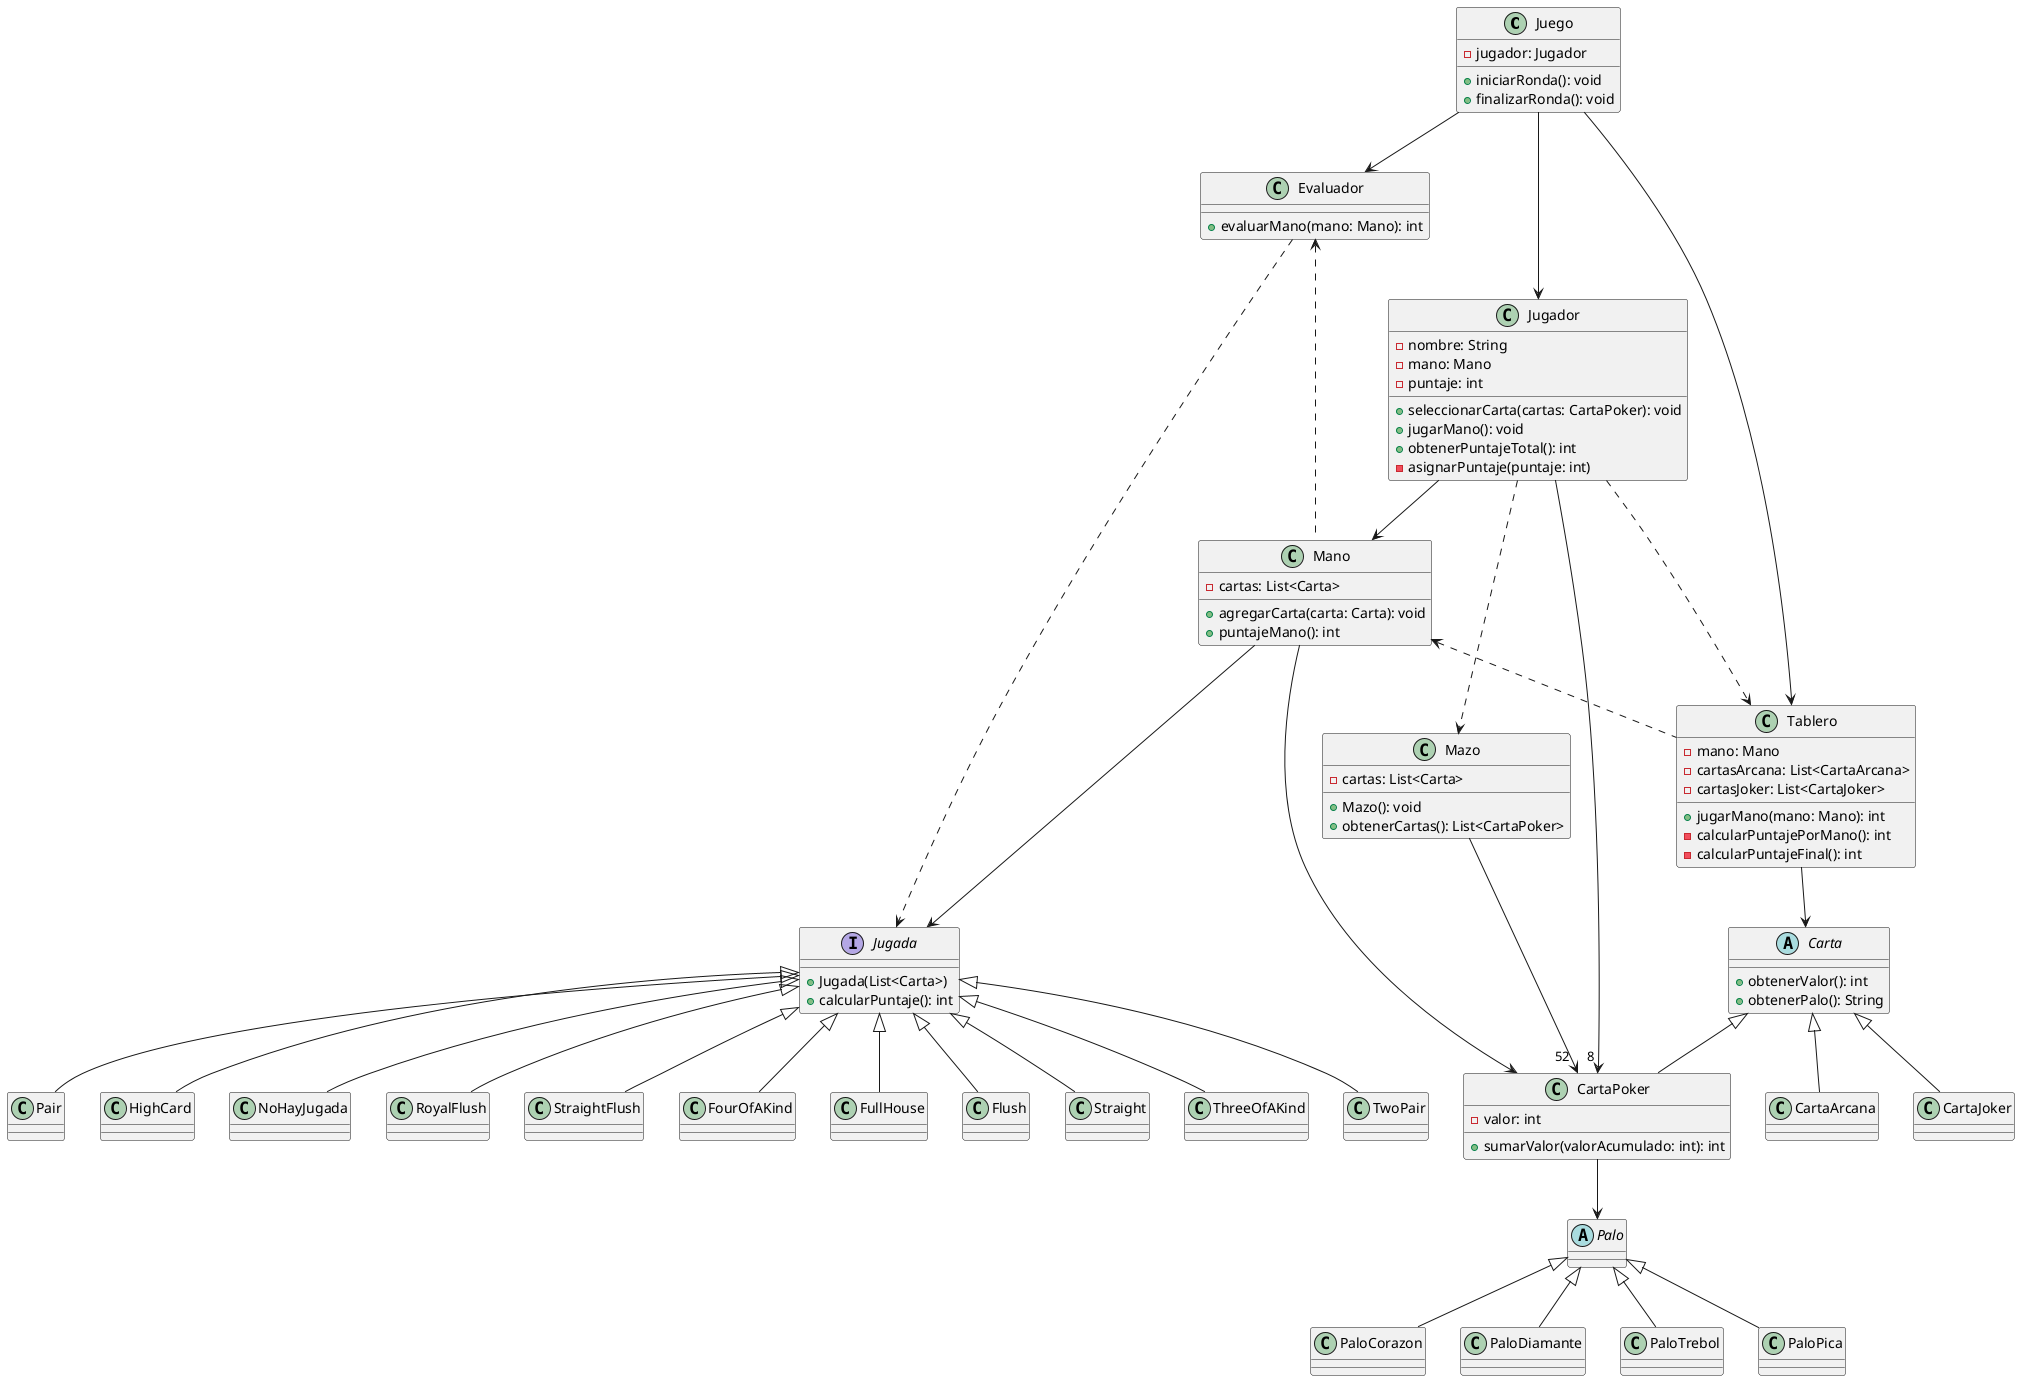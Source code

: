 @startuml
class Juego {
    - jugador: Jugador
    + iniciarRonda(): void
    + finalizarRonda(): void
}

class Jugador {
    - nombre: String
    - mano: Mano
    - puntaje: int

    +seleccionarCarta(cartas: CartaPoker): void
    +jugarMano(): void
    + obtenerPuntajeTotal(): int
/'
    + obtenerMano(): Mano
'/
    - asignarPuntaje(puntaje: int)

}

class Mano {
    - cartas: List<Carta>
    + agregarCarta(carta: Carta): void
    + puntajeMano(): int
}

abstract class Carta {

    + obtenerValor(): int
    + obtenerPalo(): String
}

class CartaPoker extends Carta{
    - valor: int
    +sumarValor(valorAcumulado: int): int
}

class CartaArcana extends Carta{
}

class CartaJoker extends Carta{
}

class Evaluador {
    + evaluarMano(mano: Mano): int
}

interface Jugada{
    +Jugada(List<Carta>)
    +calcularPuntaje(): int
}

class NoHayJugada extends Jugada{
}

class RoyalFlush extends Jugada{
}

class StraightFlush extends Jugada{
}

class FourOfAKind extends Jugada{
}

class FullHouse extends Jugada{
}

class Flush extends Jugada{
}

class Straight extends Jugada{
}

class ThreeOfAKind extends Jugada{
}

class TwoPair extends Jugada{
}

class Pair extends Jugada{
}

class HighCard extends Jugada{
}


abstract class Palo{
}

class PaloCorazon extends Palo{
}

class PaloDiamante extends Palo{
}

class PaloTrebol extends Palo{
}

class PaloPica extends Palo{
}

class Mazo{
    - cartas: List<Carta>
    +Mazo(): void
    +obtenerCartas(): List<CartaPoker>
}

class Tablero {
    - mano: Mano
    - cartasArcana: List<CartaArcana>
    - cartasJoker: List<CartaJoker>
    + jugarMano(mano: Mano): int
    - calcularPuntajePorMano(): int
    - calcularPuntajeFinal(): int
}

/'note right of Carta
    Falta implementar un mazo
    del cual el jugador obtiene
    las cartas al inicio de la ronda
end note'/
Jugador --> "8 " CartaPoker
Evaluador ..> Jugada
Juego ---> Jugador
Jugador --> Mano
Mano --> CartaPoker
Juego --> Evaluador
Evaluador <... Mano
Tablero --> Carta
Mano <.. Tablero
Jugador ..> Tablero
Mano ---> Jugada
Juego --> Tablero
Jugador ..> Mazo
Mazo --> "52 " CartaPoker
CartaPoker --> Palo

@enduml